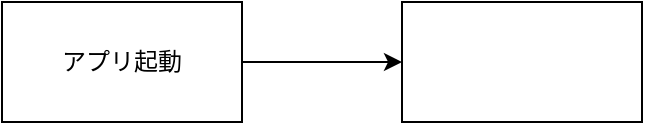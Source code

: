 <mxfile version="22.1.16" type="github">
  <diagram name="ページ1" id="QqLwSLqvl7rIlfeu2B-Z">
    <mxGraphModel dx="936" dy="566" grid="1" gridSize="10" guides="1" tooltips="1" connect="1" arrows="1" fold="1" page="1" pageScale="1" pageWidth="827" pageHeight="1169" math="0" shadow="0">
      <root>
        <mxCell id="0" />
        <mxCell id="1" parent="0" />
        <mxCell id="ANDY_AdEw9fYnEY0-3U3-3" value="" style="edgeStyle=orthogonalEdgeStyle;rounded=0;orthogonalLoop=1;jettySize=auto;html=1;" edge="1" parent="1" source="ANDY_AdEw9fYnEY0-3U3-1" target="ANDY_AdEw9fYnEY0-3U3-2">
          <mxGeometry relative="1" as="geometry" />
        </mxCell>
        <mxCell id="ANDY_AdEw9fYnEY0-3U3-1" value="アプリ起動" style="rounded=0;whiteSpace=wrap;html=1;" vertex="1" parent="1">
          <mxGeometry x="10" y="230" width="120" height="60" as="geometry" />
        </mxCell>
        <mxCell id="ANDY_AdEw9fYnEY0-3U3-2" value="" style="rounded=0;whiteSpace=wrap;html=1;" vertex="1" parent="1">
          <mxGeometry x="210" y="230" width="120" height="60" as="geometry" />
        </mxCell>
      </root>
    </mxGraphModel>
  </diagram>
</mxfile>
